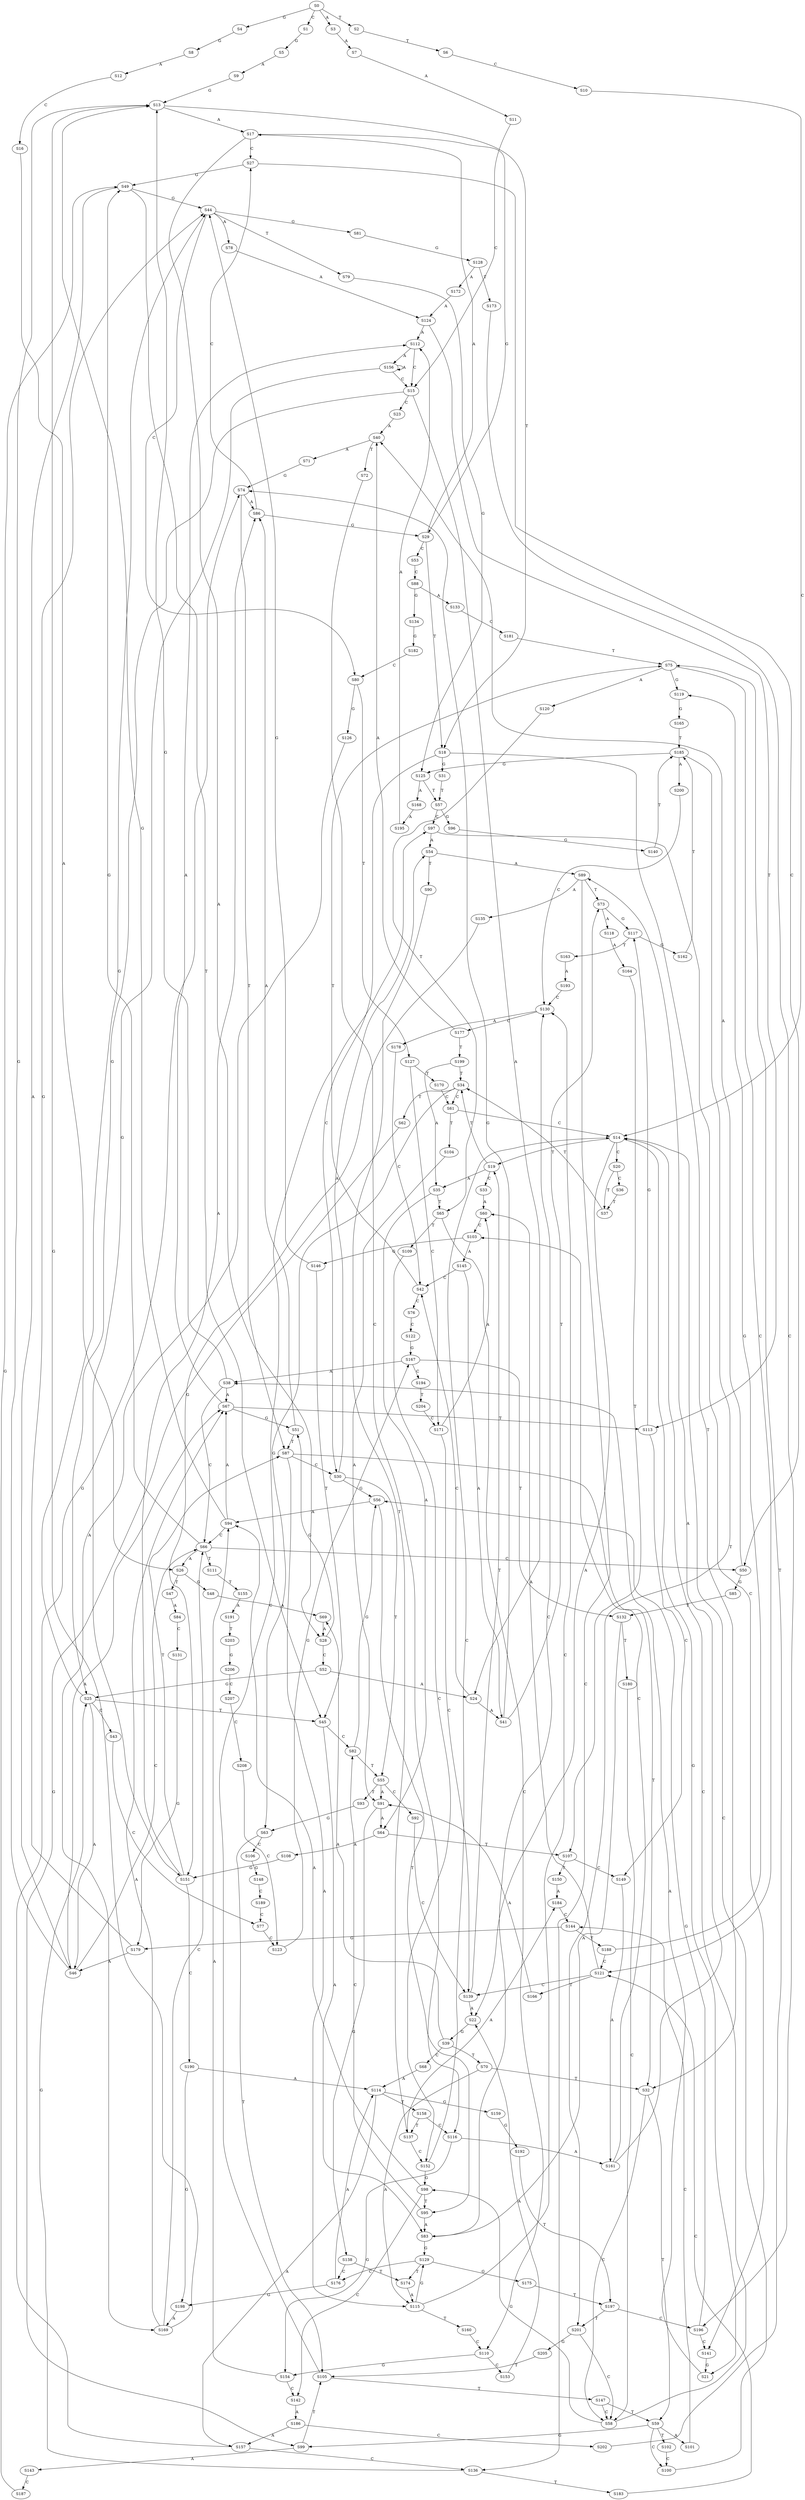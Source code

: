 strict digraph  {
	S0 -> S1 [ label = C ];
	S0 -> S2 [ label = T ];
	S0 -> S3 [ label = A ];
	S0 -> S4 [ label = G ];
	S1 -> S5 [ label = G ];
	S2 -> S6 [ label = T ];
	S3 -> S7 [ label = A ];
	S4 -> S8 [ label = G ];
	S5 -> S9 [ label = A ];
	S6 -> S10 [ label = C ];
	S7 -> S11 [ label = A ];
	S8 -> S12 [ label = A ];
	S9 -> S13 [ label = G ];
	S10 -> S14 [ label = C ];
	S11 -> S15 [ label = C ];
	S12 -> S16 [ label = C ];
	S13 -> S17 [ label = A ];
	S13 -> S18 [ label = T ];
	S14 -> S19 [ label = T ];
	S14 -> S20 [ label = C ];
	S14 -> S21 [ label = G ];
	S14 -> S22 [ label = A ];
	S15 -> S23 [ label = C ];
	S15 -> S24 [ label = A ];
	S15 -> S25 [ label = G ];
	S16 -> S26 [ label = A ];
	S17 -> S27 [ label = C ];
	S17 -> S28 [ label = A ];
	S17 -> S29 [ label = G ];
	S18 -> S30 [ label = C ];
	S18 -> S31 [ label = G ];
	S18 -> S32 [ label = T ];
	S19 -> S33 [ label = C ];
	S19 -> S34 [ label = T ];
	S19 -> S35 [ label = A ];
	S20 -> S36 [ label = C ];
	S20 -> S37 [ label = T ];
	S21 -> S38 [ label = A ];
	S22 -> S39 [ label = G ];
	S23 -> S40 [ label = A ];
	S24 -> S41 [ label = A ];
	S24 -> S42 [ label = C ];
	S25 -> S43 [ label = C ];
	S25 -> S44 [ label = G ];
	S25 -> S45 [ label = T ];
	S25 -> S46 [ label = A ];
	S26 -> S47 [ label = T ];
	S26 -> S48 [ label = G ];
	S27 -> S49 [ label = G ];
	S27 -> S50 [ label = C ];
	S28 -> S51 [ label = G ];
	S28 -> S52 [ label = C ];
	S29 -> S18 [ label = T ];
	S29 -> S17 [ label = A ];
	S29 -> S53 [ label = C ];
	S30 -> S54 [ label = A ];
	S30 -> S55 [ label = T ];
	S30 -> S56 [ label = G ];
	S31 -> S57 [ label = T ];
	S32 -> S58 [ label = C ];
	S32 -> S59 [ label = T ];
	S33 -> S60 [ label = A ];
	S34 -> S61 [ label = C ];
	S34 -> S62 [ label = T ];
	S34 -> S63 [ label = G ];
	S35 -> S64 [ label = A ];
	S35 -> S65 [ label = T ];
	S36 -> S37 [ label = T ];
	S37 -> S34 [ label = T ];
	S38 -> S66 [ label = C ];
	S38 -> S13 [ label = G ];
	S38 -> S67 [ label = A ];
	S39 -> S68 [ label = C ];
	S39 -> S69 [ label = A ];
	S39 -> S70 [ label = T ];
	S40 -> S71 [ label = A ];
	S40 -> S72 [ label = T ];
	S41 -> S73 [ label = T ];
	S41 -> S74 [ label = G ];
	S42 -> S75 [ label = T ];
	S42 -> S76 [ label = C ];
	S43 -> S77 [ label = C ];
	S44 -> S78 [ label = A ];
	S44 -> S79 [ label = T ];
	S44 -> S80 [ label = C ];
	S44 -> S81 [ label = G ];
	S45 -> S82 [ label = C ];
	S45 -> S83 [ label = A ];
	S46 -> S66 [ label = C ];
	S46 -> S13 [ label = G ];
	S46 -> S67 [ label = A ];
	S47 -> S84 [ label = A ];
	S48 -> S69 [ label = A ];
	S49 -> S45 [ label = T ];
	S49 -> S44 [ label = G ];
	S49 -> S46 [ label = A ];
	S50 -> S40 [ label = A ];
	S50 -> S85 [ label = G ];
	S51 -> S86 [ label = A ];
	S51 -> S87 [ label = T ];
	S52 -> S25 [ label = G ];
	S52 -> S24 [ label = A ];
	S53 -> S88 [ label = C ];
	S54 -> S89 [ label = A ];
	S54 -> S90 [ label = T ];
	S55 -> S91 [ label = A ];
	S55 -> S92 [ label = C ];
	S55 -> S93 [ label = T ];
	S56 -> S94 [ label = A ];
	S56 -> S95 [ label = T ];
	S57 -> S96 [ label = G ];
	S57 -> S97 [ label = C ];
	S58 -> S98 [ label = G ];
	S58 -> S14 [ label = C ];
	S59 -> S99 [ label = G ];
	S59 -> S100 [ label = C ];
	S59 -> S101 [ label = A ];
	S59 -> S102 [ label = T ];
	S60 -> S103 [ label = C ];
	S61 -> S104 [ label = T ];
	S61 -> S14 [ label = C ];
	S62 -> S99 [ label = G ];
	S63 -> S105 [ label = T ];
	S63 -> S106 [ label = C ];
	S64 -> S107 [ label = T ];
	S64 -> S108 [ label = A ];
	S65 -> S109 [ label = T ];
	S65 -> S110 [ label = C ];
	S66 -> S26 [ label = A ];
	S66 -> S49 [ label = G ];
	S66 -> S50 [ label = C ];
	S66 -> S111 [ label = T ];
	S67 -> S51 [ label = G ];
	S67 -> S112 [ label = A ];
	S67 -> S113 [ label = T ];
	S68 -> S114 [ label = A ];
	S69 -> S28 [ label = A ];
	S70 -> S32 [ label = T ];
	S70 -> S115 [ label = A ];
	S71 -> S74 [ label = G ];
	S72 -> S116 [ label = C ];
	S73 -> S117 [ label = G ];
	S73 -> S118 [ label = A ];
	S74 -> S86 [ label = A ];
	S74 -> S87 [ label = T ];
	S75 -> S119 [ label = G ];
	S75 -> S120 [ label = A ];
	S75 -> S121 [ label = C ];
	S76 -> S122 [ label = C ];
	S77 -> S123 [ label = C ];
	S78 -> S124 [ label = A ];
	S79 -> S125 [ label = G ];
	S80 -> S126 [ label = G ];
	S80 -> S127 [ label = T ];
	S81 -> S128 [ label = G ];
	S82 -> S56 [ label = G ];
	S82 -> S55 [ label = T ];
	S83 -> S129 [ label = G ];
	S83 -> S130 [ label = C ];
	S84 -> S131 [ label = C ];
	S85 -> S132 [ label = T ];
	S86 -> S29 [ label = G ];
	S86 -> S27 [ label = C ];
	S87 -> S32 [ label = T ];
	S87 -> S30 [ label = C ];
	S87 -> S115 [ label = A ];
	S88 -> S133 [ label = A ];
	S88 -> S134 [ label = G ];
	S89 -> S73 [ label = T ];
	S89 -> S135 [ label = A ];
	S89 -> S136 [ label = C ];
	S90 -> S137 [ label = T ];
	S91 -> S138 [ label = G ];
	S91 -> S64 [ label = A ];
	S92 -> S139 [ label = C ];
	S93 -> S63 [ label = G ];
	S94 -> S67 [ label = A ];
	S94 -> S13 [ label = G ];
	S94 -> S66 [ label = C ];
	S95 -> S83 [ label = A ];
	S95 -> S82 [ label = C ];
	S96 -> S140 [ label = G ];
	S97 -> S141 [ label = C ];
	S97 -> S54 [ label = A ];
	S98 -> S94 [ label = A ];
	S98 -> S142 [ label = C ];
	S98 -> S95 [ label = T ];
	S99 -> S105 [ label = T ];
	S99 -> S143 [ label = A ];
	S100 -> S14 [ label = C ];
	S101 -> S144 [ label = C ];
	S102 -> S100 [ label = C ];
	S103 -> S145 [ label = A ];
	S103 -> S146 [ label = G ];
	S104 -> S91 [ label = A ];
	S105 -> S97 [ label = C ];
	S105 -> S147 [ label = T ];
	S106 -> S148 [ label = G ];
	S107 -> S149 [ label = C ];
	S107 -> S150 [ label = T ];
	S108 -> S151 [ label = G ];
	S109 -> S152 [ label = C ];
	S110 -> S153 [ label = C ];
	S110 -> S154 [ label = G ];
	S111 -> S155 [ label = T ];
	S112 -> S156 [ label = A ];
	S112 -> S15 [ label = C ];
	S113 -> S117 [ label = G ];
	S113 -> S149 [ label = C ];
	S114 -> S157 [ label = A ];
	S114 -> S158 [ label = T ];
	S114 -> S159 [ label = G ];
	S115 -> S130 [ label = C ];
	S115 -> S160 [ label = T ];
	S115 -> S129 [ label = G ];
	S116 -> S161 [ label = A ];
	S116 -> S154 [ label = G ];
	S117 -> S162 [ label = G ];
	S117 -> S163 [ label = T ];
	S118 -> S164 [ label = A ];
	S119 -> S165 [ label = G ];
	S120 -> S65 [ label = T ];
	S121 -> S139 [ label = C ];
	S121 -> S166 [ label = T ];
	S121 -> S60 [ label = A ];
	S122 -> S167 [ label = G ];
	S123 -> S167 [ label = G ];
	S124 -> S113 [ label = T ];
	S124 -> S112 [ label = A ];
	S125 -> S168 [ label = A ];
	S125 -> S57 [ label = T ];
	S126 -> S169 [ label = A ];
	S127 -> S170 [ label = T ];
	S127 -> S171 [ label = C ];
	S128 -> S172 [ label = A ];
	S128 -> S173 [ label = T ];
	S129 -> S174 [ label = T ];
	S129 -> S175 [ label = G ];
	S129 -> S176 [ label = C ];
	S130 -> S177 [ label = C ];
	S130 -> S178 [ label = A ];
	S131 -> S179 [ label = G ];
	S132 -> S83 [ label = A ];
	S132 -> S180 [ label = T ];
	S133 -> S181 [ label = C ];
	S134 -> S182 [ label = G ];
	S135 -> S151 [ label = G ];
	S136 -> S183 [ label = T ];
	S136 -> S25 [ label = G ];
	S137 -> S152 [ label = C ];
	S137 -> S184 [ label = A ];
	S138 -> S176 [ label = C ];
	S138 -> S174 [ label = T ];
	S139 -> S19 [ label = T ];
	S139 -> S22 [ label = A ];
	S140 -> S185 [ label = T ];
	S141 -> S21 [ label = G ];
	S142 -> S186 [ label = A ];
	S143 -> S187 [ label = C ];
	S144 -> S179 [ label = G ];
	S144 -> S188 [ label = T ];
	S145 -> S41 [ label = A ];
	S145 -> S42 [ label = C ];
	S146 -> S45 [ label = T ];
	S146 -> S44 [ label = G ];
	S147 -> S59 [ label = T ];
	S147 -> S58 [ label = C ];
	S148 -> S189 [ label = C ];
	S149 -> S161 [ label = A ];
	S150 -> S184 [ label = A ];
	S151 -> S87 [ label = T ];
	S151 -> S190 [ label = C ];
	S151 -> S86 [ label = A ];
	S152 -> S14 [ label = C ];
	S152 -> S98 [ label = G ];
	S153 -> S22 [ label = A ];
	S154 -> S142 [ label = C ];
	S154 -> S94 [ label = A ];
	S155 -> S191 [ label = A ];
	S156 -> S151 [ label = G ];
	S156 -> S15 [ label = C ];
	S156 -> S156 [ label = A ];
	S157 -> S74 [ label = G ];
	S157 -> S136 [ label = C ];
	S158 -> S137 [ label = T ];
	S158 -> S116 [ label = C ];
	S159 -> S192 [ label = G ];
	S160 -> S110 [ label = C ];
	S161 -> S103 [ label = C ];
	S161 -> S89 [ label = A ];
	S162 -> S185 [ label = T ];
	S163 -> S193 [ label = A ];
	S164 -> S107 [ label = T ];
	S165 -> S185 [ label = T ];
	S166 -> S91 [ label = A ];
	S167 -> S194 [ label = C ];
	S167 -> S38 [ label = A ];
	S167 -> S132 [ label = T ];
	S168 -> S195 [ label = A ];
	S169 -> S67 [ label = A ];
	S169 -> S66 [ label = C ];
	S169 -> S13 [ label = G ];
	S170 -> S61 [ label = C ];
	S171 -> S139 [ label = C ];
	S171 -> S60 [ label = A ];
	S172 -> S124 [ label = A ];
	S173 -> S196 [ label = C ];
	S174 -> S115 [ label = A ];
	S175 -> S197 [ label = T ];
	S176 -> S114 [ label = A ];
	S176 -> S198 [ label = G ];
	S177 -> S199 [ label = T ];
	S177 -> S40 [ label = A ];
	S178 -> S42 [ label = C ];
	S179 -> S44 [ label = G ];
	S179 -> S46 [ label = A ];
	S180 -> S58 [ label = C ];
	S181 -> S75 [ label = T ];
	S182 -> S80 [ label = C ];
	S183 -> S121 [ label = C ];
	S184 -> S144 [ label = C ];
	S185 -> S200 [ label = A ];
	S185 -> S201 [ label = T ];
	S185 -> S125 [ label = G ];
	S186 -> S202 [ label = C ];
	S186 -> S157 [ label = A ];
	S187 -> S49 [ label = G ];
	S188 -> S121 [ label = C ];
	S188 -> S119 [ label = G ];
	S189 -> S77 [ label = C ];
	S190 -> S114 [ label = A ];
	S190 -> S198 [ label = G ];
	S191 -> S203 [ label = T ];
	S192 -> S197 [ label = T ];
	S193 -> S130 [ label = C ];
	S194 -> S204 [ label = T ];
	S195 -> S112 [ label = A ];
	S196 -> S141 [ label = C ];
	S196 -> S56 [ label = G ];
	S197 -> S196 [ label = C ];
	S197 -> S201 [ label = T ];
	S198 -> S169 [ label = A ];
	S199 -> S34 [ label = T ];
	S199 -> S35 [ label = A ];
	S200 -> S130 [ label = C ];
	S201 -> S205 [ label = G ];
	S201 -> S58 [ label = C ];
	S202 -> S75 [ label = T ];
	S203 -> S206 [ label = G ];
	S204 -> S171 [ label = C ];
	S205 -> S105 [ label = T ];
	S206 -> S207 [ label = C ];
	S207 -> S208 [ label = C ];
	S208 -> S123 [ label = C ];
}
